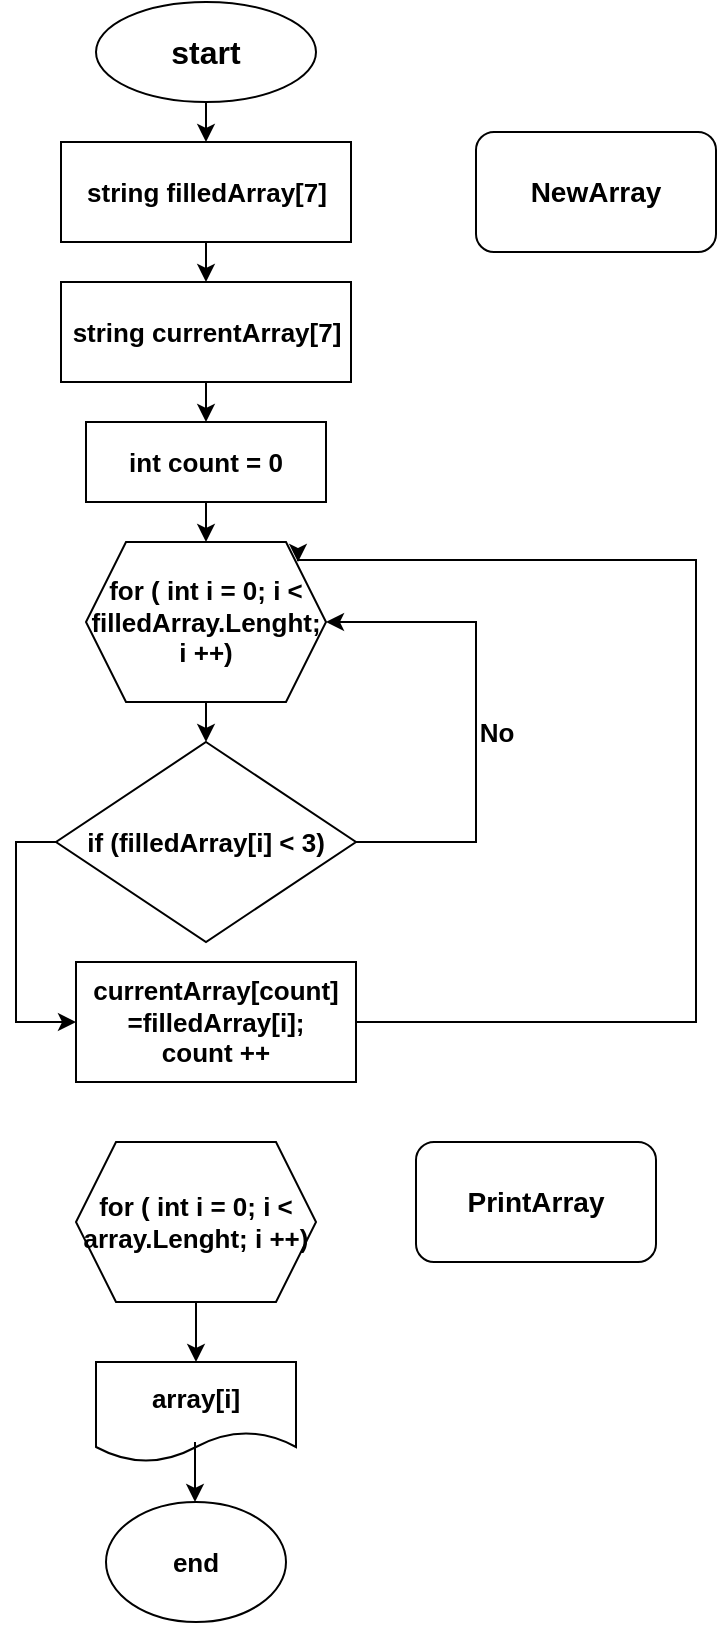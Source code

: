 <mxfile version="21.1.1" type="device">
  <diagram name="Страница 1" id="nmht9sjc1WVeQx6IL4Be">
    <mxGraphModel dx="1354" dy="654" grid="1" gridSize="10" guides="1" tooltips="1" connect="1" arrows="1" fold="1" page="1" pageScale="1" pageWidth="827" pageHeight="1169" math="0" shadow="0">
      <root>
        <mxCell id="0" />
        <mxCell id="1" parent="0" />
        <mxCell id="x05no1ut9lQ9DrBo7z-U-1" style="edgeStyle=orthogonalEdgeStyle;rounded=0;orthogonalLoop=1;jettySize=auto;html=1;exitX=0.5;exitY=1;exitDx=0;exitDy=0;" edge="1" parent="1" source="x05no1ut9lQ9DrBo7z-U-2">
          <mxGeometry relative="1" as="geometry">
            <mxPoint x="225" y="130" as="targetPoint" />
          </mxGeometry>
        </mxCell>
        <mxCell id="x05no1ut9lQ9DrBo7z-U-2" value="&lt;b&gt;&lt;font style=&quot;font-size: 16px;&quot;&gt;start&lt;/font&gt;&lt;/b&gt;" style="ellipse;whiteSpace=wrap;html=1;" vertex="1" parent="1">
          <mxGeometry x="170" y="60" width="110" height="50" as="geometry" />
        </mxCell>
        <mxCell id="x05no1ut9lQ9DrBo7z-U-3" style="edgeStyle=orthogonalEdgeStyle;rounded=0;orthogonalLoop=1;jettySize=auto;html=1;exitX=0.5;exitY=1;exitDx=0;exitDy=0;" edge="1" parent="1" source="x05no1ut9lQ9DrBo7z-U-4">
          <mxGeometry relative="1" as="geometry">
            <mxPoint x="225" y="200" as="targetPoint" />
          </mxGeometry>
        </mxCell>
        <mxCell id="x05no1ut9lQ9DrBo7z-U-4" value="&lt;b&gt;&lt;font style=&quot;font-size: 13px;&quot;&gt;string filledArray[7]&lt;/font&gt;&lt;/b&gt;" style="rounded=0;whiteSpace=wrap;html=1;" vertex="1" parent="1">
          <mxGeometry x="152.5" y="130" width="145" height="50" as="geometry" />
        </mxCell>
        <mxCell id="x05no1ut9lQ9DrBo7z-U-5" style="edgeStyle=orthogonalEdgeStyle;rounded=0;orthogonalLoop=1;jettySize=auto;html=1;exitX=0.5;exitY=1;exitDx=0;exitDy=0;" edge="1" parent="1" source="x05no1ut9lQ9DrBo7z-U-6">
          <mxGeometry relative="1" as="geometry">
            <mxPoint x="225" y="270" as="targetPoint" />
          </mxGeometry>
        </mxCell>
        <mxCell id="x05no1ut9lQ9DrBo7z-U-6" value="&lt;b&gt;&lt;font style=&quot;font-size: 13px;&quot;&gt;string currentArray[7]&lt;/font&gt;&lt;/b&gt;" style="rounded=0;whiteSpace=wrap;html=1;" vertex="1" parent="1">
          <mxGeometry x="152.5" y="200" width="145" height="50" as="geometry" />
        </mxCell>
        <mxCell id="x05no1ut9lQ9DrBo7z-U-7" style="edgeStyle=orthogonalEdgeStyle;rounded=0;orthogonalLoop=1;jettySize=auto;html=1;exitX=0.5;exitY=1;exitDx=0;exitDy=0;" edge="1" parent="1" source="x05no1ut9lQ9DrBo7z-U-8">
          <mxGeometry relative="1" as="geometry">
            <mxPoint x="225" y="330" as="targetPoint" />
          </mxGeometry>
        </mxCell>
        <mxCell id="x05no1ut9lQ9DrBo7z-U-8" value="&lt;b&gt;&lt;font style=&quot;font-size: 13px;&quot;&gt;int count = 0&lt;/font&gt;&lt;/b&gt;" style="rounded=0;whiteSpace=wrap;html=1;" vertex="1" parent="1">
          <mxGeometry x="165" y="270" width="120" height="40" as="geometry" />
        </mxCell>
        <mxCell id="x05no1ut9lQ9DrBo7z-U-9" style="edgeStyle=orthogonalEdgeStyle;rounded=0;orthogonalLoop=1;jettySize=auto;html=1;exitX=0.5;exitY=1;exitDx=0;exitDy=0;" edge="1" parent="1" source="x05no1ut9lQ9DrBo7z-U-10">
          <mxGeometry relative="1" as="geometry">
            <mxPoint x="225" y="430" as="targetPoint" />
          </mxGeometry>
        </mxCell>
        <mxCell id="x05no1ut9lQ9DrBo7z-U-10" value="&lt;b&gt;&lt;font style=&quot;font-size: 13px;&quot;&gt;for ( int i = 0; i &amp;lt; filledArray.Lenght; i ++)&lt;/font&gt;&lt;/b&gt;" style="shape=hexagon;perimeter=hexagonPerimeter2;whiteSpace=wrap;html=1;fixedSize=1;" vertex="1" parent="1">
          <mxGeometry x="165" y="330" width="120" height="80" as="geometry" />
        </mxCell>
        <mxCell id="x05no1ut9lQ9DrBo7z-U-11" style="edgeStyle=orthogonalEdgeStyle;rounded=0;orthogonalLoop=1;jettySize=auto;html=1;exitX=0;exitY=0.5;exitDx=0;exitDy=0;entryX=0;entryY=0.5;entryDx=0;entryDy=0;" edge="1" parent="1" source="x05no1ut9lQ9DrBo7z-U-12" target="x05no1ut9lQ9DrBo7z-U-16">
          <mxGeometry relative="1" as="geometry">
            <mxPoint x="130" y="580" as="targetPoint" />
          </mxGeometry>
        </mxCell>
        <mxCell id="x05no1ut9lQ9DrBo7z-U-12" value="&lt;b&gt;&lt;font style=&quot;font-size: 13px;&quot;&gt;if (filledArray[i] &amp;lt; 3)&lt;/font&gt;&lt;/b&gt;" style="rhombus;whiteSpace=wrap;html=1;" vertex="1" parent="1">
          <mxGeometry x="150" y="430" width="150" height="100" as="geometry" />
        </mxCell>
        <mxCell id="x05no1ut9lQ9DrBo7z-U-13" value="" style="endArrow=classic;html=1;rounded=0;exitX=1;exitY=0.5;exitDx=0;exitDy=0;entryX=1;entryY=0.5;entryDx=0;entryDy=0;" edge="1" parent="1" source="x05no1ut9lQ9DrBo7z-U-12" target="x05no1ut9lQ9DrBo7z-U-10">
          <mxGeometry width="50" height="50" relative="1" as="geometry">
            <mxPoint x="350" y="470" as="sourcePoint" />
            <mxPoint x="290" y="370" as="targetPoint" />
            <Array as="points">
              <mxPoint x="360" y="480" />
              <mxPoint x="360" y="420" />
              <mxPoint x="360" y="370" />
            </Array>
          </mxGeometry>
        </mxCell>
        <mxCell id="x05no1ut9lQ9DrBo7z-U-14" value="&lt;b&gt;&lt;font style=&quot;font-size: 13px;&quot;&gt;No&lt;/font&gt;&lt;/b&gt;" style="text;html=1;align=center;verticalAlign=middle;resizable=0;points=[];autosize=1;strokeColor=none;fillColor=none;" vertex="1" parent="1">
          <mxGeometry x="350" y="410" width="40" height="30" as="geometry" />
        </mxCell>
        <mxCell id="x05no1ut9lQ9DrBo7z-U-15" style="edgeStyle=orthogonalEdgeStyle;rounded=0;orthogonalLoop=1;jettySize=auto;html=1;exitX=1;exitY=0.5;exitDx=0;exitDy=0;" edge="1" parent="1" source="x05no1ut9lQ9DrBo7z-U-16">
          <mxGeometry relative="1" as="geometry">
            <mxPoint x="271" y="340" as="targetPoint" />
            <Array as="points">
              <mxPoint x="470" y="570" />
              <mxPoint x="470" y="339" />
              <mxPoint x="271" y="339" />
            </Array>
          </mxGeometry>
        </mxCell>
        <mxCell id="x05no1ut9lQ9DrBo7z-U-16" value="&lt;b style=&quot;border-color: var(--border-color);&quot;&gt;&lt;font style=&quot;border-color: var(--border-color); font-size: 13px;&quot;&gt;&lt;br&gt;currentArray[count] =&lt;b style=&quot;border-color: var(--border-color); font-size: 12px;&quot;&gt;&lt;font style=&quot;border-color: var(--border-color); font-size: 13px;&quot;&gt;filledArray[i];&lt;br&gt;&lt;/font&gt;&lt;/b&gt;count ++&lt;br&gt;&amp;nbsp;&lt;/font&gt;&lt;/b&gt;" style="rounded=0;whiteSpace=wrap;html=1;" vertex="1" parent="1">
          <mxGeometry x="160" y="540" width="140" height="60" as="geometry" />
        </mxCell>
        <mxCell id="x05no1ut9lQ9DrBo7z-U-17" style="edgeStyle=orthogonalEdgeStyle;rounded=0;orthogonalLoop=1;jettySize=auto;html=1;exitX=0.5;exitY=1;exitDx=0;exitDy=0;entryX=0.5;entryY=0;entryDx=0;entryDy=0;" edge="1" parent="1" source="x05no1ut9lQ9DrBo7z-U-18" target="x05no1ut9lQ9DrBo7z-U-21">
          <mxGeometry relative="1" as="geometry" />
        </mxCell>
        <mxCell id="x05no1ut9lQ9DrBo7z-U-18" value="&lt;b&gt;&lt;font style=&quot;font-size: 13px;&quot;&gt;for ( int i = 0; i &amp;lt; array.Lenght; i ++)&lt;/font&gt;&lt;/b&gt;" style="shape=hexagon;perimeter=hexagonPerimeter2;whiteSpace=wrap;html=1;fixedSize=1;" vertex="1" parent="1">
          <mxGeometry x="160" y="630" width="120" height="80" as="geometry" />
        </mxCell>
        <mxCell id="x05no1ut9lQ9DrBo7z-U-19" value="&lt;b&gt;&lt;font style=&quot;font-size: 14px;&quot;&gt;NewArray&lt;/font&gt;&lt;/b&gt;" style="rounded=1;whiteSpace=wrap;html=1;" vertex="1" parent="1">
          <mxGeometry x="360" y="125" width="120" height="60" as="geometry" />
        </mxCell>
        <mxCell id="x05no1ut9lQ9DrBo7z-U-20" value="&lt;b&gt;&lt;font style=&quot;font-size: 14px;&quot;&gt;PrintArray&lt;/font&gt;&lt;/b&gt;" style="rounded=1;whiteSpace=wrap;html=1;" vertex="1" parent="1">
          <mxGeometry x="330" y="630" width="120" height="60" as="geometry" />
        </mxCell>
        <mxCell id="x05no1ut9lQ9DrBo7z-U-21" value="&lt;b&gt;&lt;font style=&quot;font-size: 13px;&quot;&gt;array[i]&lt;/font&gt;&lt;/b&gt;" style="shape=document;whiteSpace=wrap;html=1;boundedLbl=1;" vertex="1" parent="1">
          <mxGeometry x="170" y="740" width="100" height="50" as="geometry" />
        </mxCell>
        <mxCell id="x05no1ut9lQ9DrBo7z-U-22" value="&lt;b&gt;&lt;font style=&quot;font-size: 13px;&quot;&gt;end&lt;/font&gt;&lt;/b&gt;" style="ellipse;whiteSpace=wrap;html=1;" vertex="1" parent="1">
          <mxGeometry x="175" y="810" width="90" height="60" as="geometry" />
        </mxCell>
        <mxCell id="x05no1ut9lQ9DrBo7z-U-23" style="edgeStyle=orthogonalEdgeStyle;rounded=0;orthogonalLoop=1;jettySize=auto;html=1;exitX=0.5;exitY=1;exitDx=0;exitDy=0;entryX=0.5;entryY=0;entryDx=0;entryDy=0;" edge="1" parent="1">
          <mxGeometry relative="1" as="geometry">
            <mxPoint x="219.5" y="780" as="sourcePoint" />
            <mxPoint x="219.5" y="810" as="targetPoint" />
          </mxGeometry>
        </mxCell>
      </root>
    </mxGraphModel>
  </diagram>
</mxfile>
